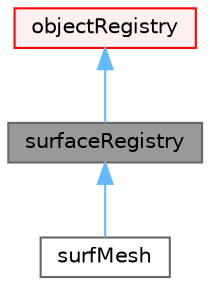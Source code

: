 digraph "surfaceRegistry"
{
 // LATEX_PDF_SIZE
  bgcolor="transparent";
  edge [fontname=Helvetica,fontsize=10,labelfontname=Helvetica,labelfontsize=10];
  node [fontname=Helvetica,fontsize=10,shape=box,height=0.2,width=0.4];
  Node1 [id="Node000001",label="surfaceRegistry",height=0.2,width=0.4,color="gray40", fillcolor="grey60", style="filled", fontcolor="black",tooltip="Wraps the normal objectRegistry with a local instance for surfaces."];
  Node2 -> Node1 [id="edge1_Node000001_Node000002",dir="back",color="steelblue1",style="solid",tooltip=" "];
  Node2 [id="Node000002",label="objectRegistry",height=0.2,width=0.4,color="red", fillcolor="#FFF0F0", style="filled",URL="$classFoam_1_1objectRegistry.html",tooltip="Registry of regIOobjects."];
  Node1 -> Node9 [id="edge2_Node000001_Node000009",dir="back",color="steelblue1",style="solid",tooltip=" "];
  Node9 [id="Node000009",label="surfMesh",height=0.2,width=0.4,color="gray40", fillcolor="white", style="filled",URL="$classFoam_1_1surfMesh.html",tooltip="A surface mesh consisting of general polygon faces that has IO capabilities and a registry for storin..."];
}
